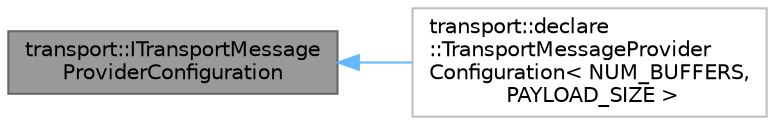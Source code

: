 digraph "transport::ITransportMessageProviderConfiguration"
{
 // LATEX_PDF_SIZE
  bgcolor="transparent";
  edge [fontname=Helvetica,fontsize=10,labelfontname=Helvetica,labelfontsize=10];
  node [fontname=Helvetica,fontsize=10,shape=box,height=0.2,width=0.4];
  rankdir="LR";
  Node1 [id="Node000001",label="transport::ITransportMessage\lProviderConfiguration",height=0.2,width=0.4,color="gray40", fillcolor="grey60", style="filled", fontcolor="black",tooltip=" "];
  Node1 -> Node2 [id="edge1_Node000001_Node000002",dir="back",color="steelblue1",style="solid",tooltip=" "];
  Node2 [id="Node000002",label="transport::declare\l::TransportMessageProvider\lConfiguration\< NUM_BUFFERS,\l PAYLOAD_SIZE \>",height=0.2,width=0.4,color="grey75", fillcolor="white", style="filled",URL="$d4/de4/classtransport_1_1declare_1_1TransportMessageProviderConfiguration.html",tooltip=" "];
}
